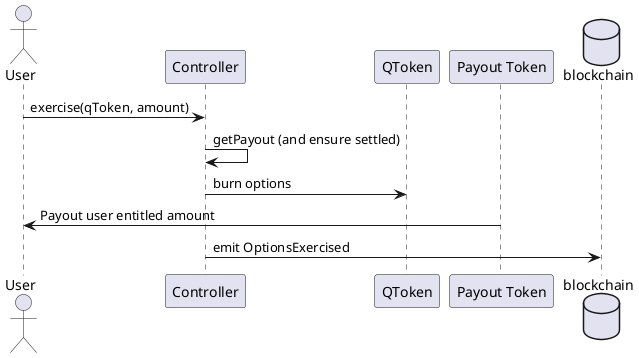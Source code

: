 @startuml
actor       User
User -> Controller : exercise(qToken, amount)
Controller -> Controller : getPayout (and ensure settled)
Controller -> QToken : burn options
"Payout Token" -> User : Payout user entitled amount
database    blockchain
Controller -> blockchain: emit OptionsExercised
@enduml